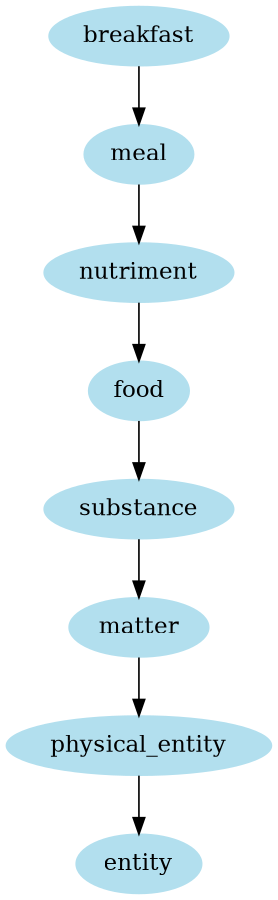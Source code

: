 digraph unix {
	node [color=lightblue2 style=filled]
	size="6,6"
	breakfast -> meal
	meal -> nutriment
	nutriment -> food
	food -> substance
	substance -> matter
	matter -> physical_entity
	physical_entity -> entity
}
